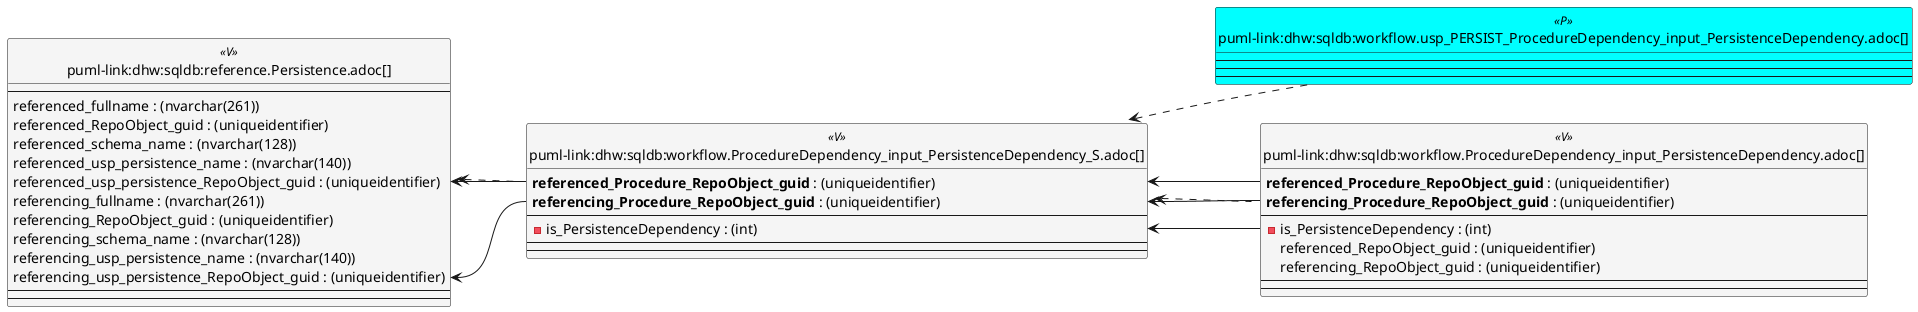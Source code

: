 @startuml
left to right direction
'top to bottom direction
hide circle
'avoide "." issues:
set namespaceSeparator none


skinparam class {
  BackgroundColor White
  BackgroundColor<<FN>> Yellow
  BackgroundColor<<FS>> Yellow
  BackgroundColor<<FT>> LightGray
  BackgroundColor<<IF>> Yellow
  BackgroundColor<<IS>> Yellow
  BackgroundColor<<P>> Aqua
  BackgroundColor<<PC>> Aqua
  BackgroundColor<<SN>> Yellow
  BackgroundColor<<SO>> SlateBlue
  BackgroundColor<<TF>> LightGray
  BackgroundColor<<TR>> Tomato
  BackgroundColor<<U>> White
  BackgroundColor<<V>> WhiteSmoke
  BackgroundColor<<X>> Aqua
  BackgroundColor<<external>> AliceBlue
}


entity "puml-link:dhw:sqldb:reference.Persistence.adoc[]" as reference.Persistence << V >> {
  --
  referenced_fullname : (nvarchar(261))
  referenced_RepoObject_guid : (uniqueidentifier)
  referenced_schema_name : (nvarchar(128))
  referenced_usp_persistence_name : (nvarchar(140))
  referenced_usp_persistence_RepoObject_guid : (uniqueidentifier)
  referencing_fullname : (nvarchar(261))
  referencing_RepoObject_guid : (uniqueidentifier)
  referencing_schema_name : (nvarchar(128))
  referencing_usp_persistence_name : (nvarchar(140))
  referencing_usp_persistence_RepoObject_guid : (uniqueidentifier)
  --
  --
}

entity "puml-link:dhw:sqldb:workflow.ProcedureDependency_input_PersistenceDependency.adoc[]" as workflow.ProcedureDependency_input_PersistenceDependency << V >> {
  **referenced_Procedure_RepoObject_guid** : (uniqueidentifier)
  **referencing_Procedure_RepoObject_guid** : (uniqueidentifier)
  --
  - is_PersistenceDependency : (int)
  referenced_RepoObject_guid : (uniqueidentifier)
  referencing_RepoObject_guid : (uniqueidentifier)
  --
  --
}

entity "puml-link:dhw:sqldb:workflow.ProcedureDependency_input_PersistenceDependency_S.adoc[]" as workflow.ProcedureDependency_input_PersistenceDependency_S << V >> {
  **referenced_Procedure_RepoObject_guid** : (uniqueidentifier)
  **referencing_Procedure_RepoObject_guid** : (uniqueidentifier)
  --
  - is_PersistenceDependency : (int)
  --
  --
}

entity "puml-link:dhw:sqldb:workflow.usp_PERSIST_ProcedureDependency_input_PersistenceDependency.adoc[]" as workflow.usp_PERSIST_ProcedureDependency_input_PersistenceDependency << P >> {
  --
  --
  --
}

reference.Persistence <.. workflow.ProcedureDependency_input_PersistenceDependency_S
workflow.ProcedureDependency_input_PersistenceDependency_S <.. workflow.ProcedureDependency_input_PersistenceDependency
workflow.ProcedureDependency_input_PersistenceDependency_S <.. workflow.usp_PERSIST_ProcedureDependency_input_PersistenceDependency
"reference.Persistence::referenced_usp_persistence_RepoObject_guid" <-- "workflow.ProcedureDependency_input_PersistenceDependency_S::referenced_Procedure_RepoObject_guid"
"reference.Persistence::referencing_usp_persistence_RepoObject_guid" <-- "workflow.ProcedureDependency_input_PersistenceDependency_S::referencing_Procedure_RepoObject_guid"
"workflow.ProcedureDependency_input_PersistenceDependency_S::is_PersistenceDependency" <-- "workflow.ProcedureDependency_input_PersistenceDependency::is_PersistenceDependency"
"workflow.ProcedureDependency_input_PersistenceDependency_S::referenced_Procedure_RepoObject_guid" <-- "workflow.ProcedureDependency_input_PersistenceDependency::referenced_Procedure_RepoObject_guid"
"workflow.ProcedureDependency_input_PersistenceDependency_S::referencing_Procedure_RepoObject_guid" <-- "workflow.ProcedureDependency_input_PersistenceDependency::referencing_Procedure_RepoObject_guid"
@enduml

